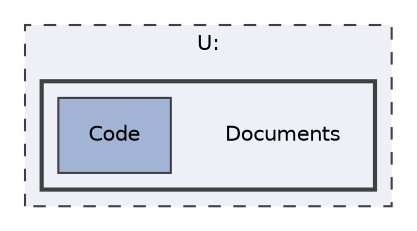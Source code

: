 digraph "U:/Documents"
{
 // LATEX_PDF_SIZE
  edge [fontname="Helvetica",fontsize="10",labelfontname="Helvetica",labelfontsize="10"];
  node [fontname="Helvetica",fontsize="10",shape=record];
  compound=true
  subgraph clusterdir_fbc0746772c5f42b1ea78c7ca1e733e6 {
    graph [ bgcolor="#edf0f7", pencolor="grey25", style="filled,dashed,", label="U:", fontname="Helvetica", fontsize="10", URL="dir_fbc0746772c5f42b1ea78c7ca1e733e6.html"]
  subgraph clusterdir_3202c7b396e45c76bfca439743a16360 {
    graph [ bgcolor="#edf0f7", pencolor="grey25", style="filled,bold,", label="", fontname="Helvetica", fontsize="10", URL="dir_3202c7b396e45c76bfca439743a16360.html"]
    dir_3202c7b396e45c76bfca439743a16360 [shape=plaintext, label="Documents"];
  dir_57c7fcc3ec41f7432eddcab6bf9a507a [shape=box, label="Code", style="filled,", fillcolor="#a2b4d6", color="grey25", URL="dir_57c7fcc3ec41f7432eddcab6bf9a507a.html"];
  }
  }
}
